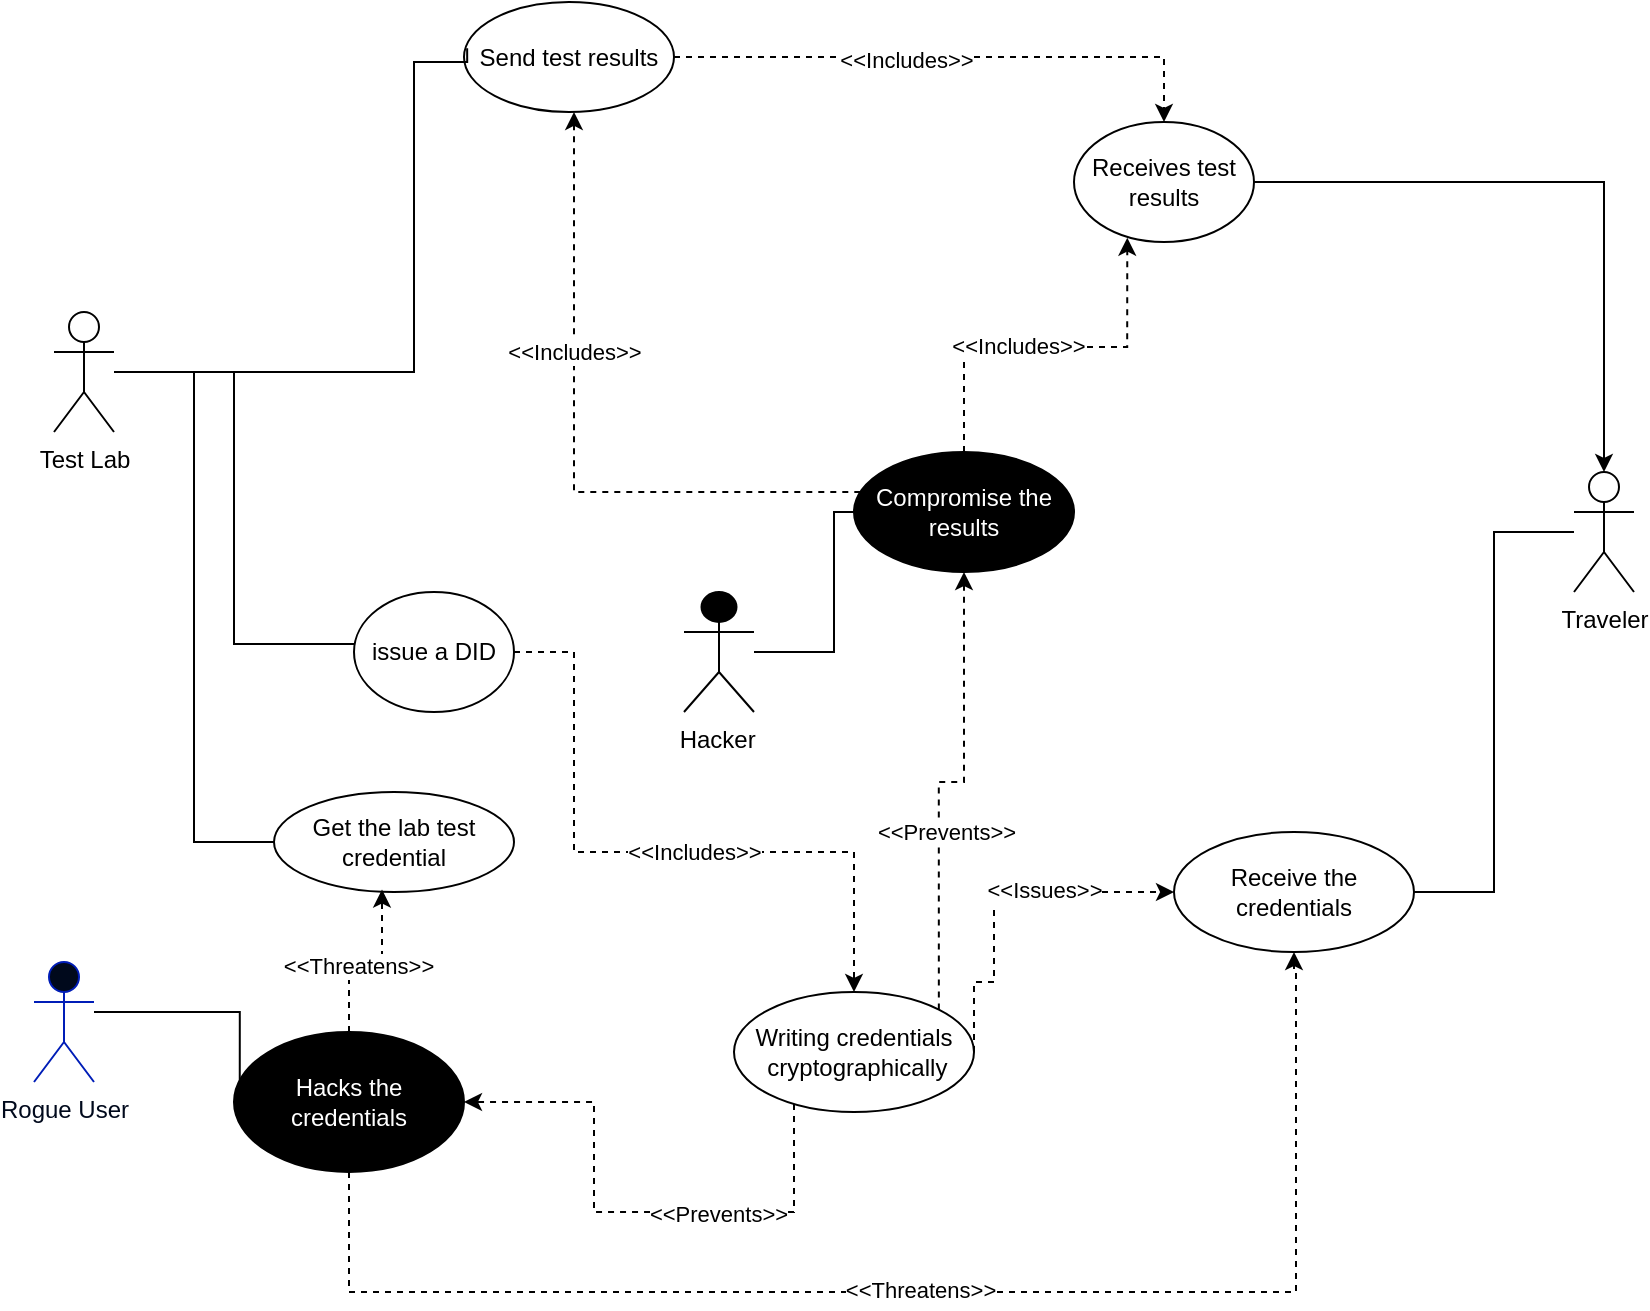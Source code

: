 <mxfile version="21.8.0" type="github">
  <diagram name="Page-1" id="hHoQwFloUAMHd9b8XSfH">
    <mxGraphModel dx="785" dy="1573" grid="1" gridSize="10" guides="1" tooltips="1" connect="1" arrows="1" fold="1" page="1" pageScale="1" pageWidth="850" pageHeight="1100" math="0" shadow="0">
      <root>
        <mxCell id="0" />
        <mxCell id="1" parent="0" />
        <mxCell id="bgF9OY12VIYj5gz-CZeS-50" style="edgeStyle=orthogonalEdgeStyle;rounded=0;orthogonalLoop=1;jettySize=auto;html=1;entryX=0;entryY=0.5;entryDx=0;entryDy=0;endArrow=none;endFill=0;" edge="1" parent="1" source="bgF9OY12VIYj5gz-CZeS-1" target="bgF9OY12VIYj5gz-CZeS-15">
          <mxGeometry relative="1" as="geometry" />
        </mxCell>
        <mxCell id="bgF9OY12VIYj5gz-CZeS-1" value="Test Lab" style="shape=umlActor;verticalLabelPosition=bottom;verticalAlign=top;html=1;outlineConnect=0;" vertex="1" parent="1">
          <mxGeometry x="80" y="-60" width="30" height="60" as="geometry" />
        </mxCell>
        <mxCell id="bgF9OY12VIYj5gz-CZeS-3" value="issue a DID" style="ellipse;whiteSpace=wrap;html=1;" vertex="1" parent="1">
          <mxGeometry x="230" y="80" width="80" height="60" as="geometry" />
        </mxCell>
        <mxCell id="bgF9OY12VIYj5gz-CZeS-47" style="edgeStyle=orthogonalEdgeStyle;rounded=0;orthogonalLoop=1;jettySize=auto;html=1;entryX=1;entryY=0.5;entryDx=0;entryDy=0;endArrow=none;endFill=0;" edge="1" parent="1" source="bgF9OY12VIYj5gz-CZeS-6" target="bgF9OY12VIYj5gz-CZeS-46">
          <mxGeometry relative="1" as="geometry" />
        </mxCell>
        <object label="Traveler" id="bgF9OY12VIYj5gz-CZeS-6">
          <mxCell style="shape=umlActor;verticalLabelPosition=bottom;verticalAlign=top;html=1;outlineConnect=0;" vertex="1" parent="1">
            <mxGeometry x="840" y="20" width="30" height="60" as="geometry" />
          </mxCell>
        </object>
        <mxCell id="bgF9OY12VIYj5gz-CZeS-39" style="edgeStyle=orthogonalEdgeStyle;rounded=0;orthogonalLoop=1;jettySize=auto;html=1;dashed=1;entryX=1;entryY=0.5;entryDx=0;entryDy=0;" edge="1" parent="1" source="bgF9OY12VIYj5gz-CZeS-14" target="bgF9OY12VIYj5gz-CZeS-28">
          <mxGeometry relative="1" as="geometry">
            <mxPoint x="340" y="290" as="targetPoint" />
            <Array as="points">
              <mxPoint x="450" y="390" />
              <mxPoint x="350" y="390" />
              <mxPoint x="350" y="335" />
            </Array>
          </mxGeometry>
        </mxCell>
        <mxCell id="bgF9OY12VIYj5gz-CZeS-40" value="&amp;lt;&amp;lt;Prevents&amp;gt;&amp;gt;" style="edgeLabel;html=1;align=center;verticalAlign=middle;resizable=0;points=[];" vertex="1" connectable="0" parent="bgF9OY12VIYj5gz-CZeS-39">
          <mxGeometry x="-0.33" y="1" relative="1" as="geometry">
            <mxPoint as="offset" />
          </mxGeometry>
        </mxCell>
        <mxCell id="bgF9OY12VIYj5gz-CZeS-51" style="edgeStyle=orthogonalEdgeStyle;rounded=0;orthogonalLoop=1;jettySize=auto;html=1;dashed=1;exitX=1;exitY=0.5;exitDx=0;exitDy=0;entryX=0;entryY=0.5;entryDx=0;entryDy=0;" edge="1" parent="1" source="bgF9OY12VIYj5gz-CZeS-14" target="bgF9OY12VIYj5gz-CZeS-46">
          <mxGeometry relative="1" as="geometry">
            <mxPoint x="630" y="230" as="targetPoint" />
            <Array as="points">
              <mxPoint x="550" y="275" />
              <mxPoint x="550" y="230" />
            </Array>
          </mxGeometry>
        </mxCell>
        <mxCell id="bgF9OY12VIYj5gz-CZeS-52" value="&amp;lt;&amp;lt;Issues&amp;gt;&amp;gt;" style="edgeLabel;html=1;align=center;verticalAlign=middle;resizable=0;points=[];" vertex="1" connectable="0" parent="bgF9OY12VIYj5gz-CZeS-51">
          <mxGeometry x="0.28" y="1" relative="1" as="geometry">
            <mxPoint as="offset" />
          </mxGeometry>
        </mxCell>
        <mxCell id="bgF9OY12VIYj5gz-CZeS-81" style="edgeStyle=orthogonalEdgeStyle;rounded=0;orthogonalLoop=1;jettySize=auto;html=1;exitX=1;exitY=0;exitDx=0;exitDy=0;entryX=0.5;entryY=1;entryDx=0;entryDy=0;dashed=1;" edge="1" parent="1" source="bgF9OY12VIYj5gz-CZeS-14" target="bgF9OY12VIYj5gz-CZeS-74">
          <mxGeometry relative="1" as="geometry" />
        </mxCell>
        <mxCell id="bgF9OY12VIYj5gz-CZeS-82" value="&amp;lt;&amp;lt;Prevents&amp;gt;&amp;gt;" style="edgeLabel;html=1;align=center;verticalAlign=middle;resizable=0;points=[];" vertex="1" connectable="0" parent="bgF9OY12VIYj5gz-CZeS-81">
          <mxGeometry x="-0.12" y="-3" relative="1" as="geometry">
            <mxPoint y="13" as="offset" />
          </mxGeometry>
        </mxCell>
        <mxCell id="bgF9OY12VIYj5gz-CZeS-14" value="Writing credentials &amp;nbsp;cryptographically" style="ellipse;whiteSpace=wrap;html=1;" vertex="1" parent="1">
          <mxGeometry x="420" y="280" width="120" height="60" as="geometry" />
        </mxCell>
        <mxCell id="bgF9OY12VIYj5gz-CZeS-15" value="Get the lab test credential" style="ellipse;whiteSpace=wrap;html=1;" vertex="1" parent="1">
          <mxGeometry x="190" y="180" width="120" height="50" as="geometry" />
        </mxCell>
        <mxCell id="bgF9OY12VIYj5gz-CZeS-17" value="Receives test results" style="ellipse;whiteSpace=wrap;html=1;" vertex="1" parent="1">
          <mxGeometry x="590" y="-155" width="90" height="60" as="geometry" />
        </mxCell>
        <mxCell id="bgF9OY12VIYj5gz-CZeS-22" value="&lt;font color=&quot;#00091c&quot;&gt;Rogue User&lt;/font&gt;" style="shape=umlActor;verticalLabelPosition=bottom;verticalAlign=top;html=1;outlineConnect=0;fillColor=#00091C;fontColor=#ffffff;strokeColor=#001db7;" vertex="1" parent="1">
          <mxGeometry x="70" y="265" width="30" height="60" as="geometry" />
        </mxCell>
        <mxCell id="bgF9OY12VIYj5gz-CZeS-24" value="" style="edgeStyle=orthogonalEdgeStyle;rounded=0;orthogonalLoop=1;jettySize=auto;html=1;entryX=0.025;entryY=0.425;entryDx=0;entryDy=0;entryPerimeter=0;endArrow=none;endFill=0;" edge="1" parent="1" source="bgF9OY12VIYj5gz-CZeS-22" target="bgF9OY12VIYj5gz-CZeS-28">
          <mxGeometry relative="1" as="geometry">
            <mxPoint x="260" y="460" as="targetPoint" />
            <Array as="points">
              <mxPoint x="140" y="290" />
              <mxPoint x="140" y="290" />
            </Array>
          </mxGeometry>
        </mxCell>
        <mxCell id="bgF9OY12VIYj5gz-CZeS-27" style="edgeStyle=orthogonalEdgeStyle;rounded=0;orthogonalLoop=1;jettySize=auto;html=1;entryX=0.5;entryY=0;entryDx=0;entryDy=0;dashed=1;exitX=1;exitY=0.5;exitDx=0;exitDy=0;" edge="1" parent="1" source="bgF9OY12VIYj5gz-CZeS-3" target="bgF9OY12VIYj5gz-CZeS-14">
          <mxGeometry relative="1" as="geometry">
            <Array as="points">
              <mxPoint x="340" y="110" />
              <mxPoint x="340" y="210" />
              <mxPoint x="480" y="210" />
            </Array>
          </mxGeometry>
        </mxCell>
        <mxCell id="bgF9OY12VIYj5gz-CZeS-36" value="&amp;lt;&amp;lt;Includes&amp;gt;&amp;gt;" style="edgeLabel;html=1;align=center;verticalAlign=middle;resizable=0;points=[];" vertex="1" connectable="0" parent="bgF9OY12VIYj5gz-CZeS-27">
          <mxGeometry x="-0.152" y="3" relative="1" as="geometry">
            <mxPoint x="46" y="3" as="offset" />
          </mxGeometry>
        </mxCell>
        <mxCell id="bgF9OY12VIYj5gz-CZeS-72" style="edgeStyle=orthogonalEdgeStyle;rounded=0;orthogonalLoop=1;jettySize=auto;html=1;entryX=0.5;entryY=1;entryDx=0;entryDy=0;dashed=1;" edge="1" parent="1" source="bgF9OY12VIYj5gz-CZeS-28" target="bgF9OY12VIYj5gz-CZeS-46">
          <mxGeometry relative="1" as="geometry">
            <mxPoint x="700" y="280" as="targetPoint" />
            <Array as="points">
              <mxPoint x="228" y="430" />
              <mxPoint x="701" y="430" />
              <mxPoint x="701" y="270" />
            </Array>
          </mxGeometry>
        </mxCell>
        <mxCell id="bgF9OY12VIYj5gz-CZeS-73" value="&amp;lt;&amp;lt;Threatens&amp;gt;&amp;gt;" style="edgeLabel;html=1;align=center;verticalAlign=middle;resizable=0;points=[];" vertex="1" connectable="0" parent="bgF9OY12VIYj5gz-CZeS-72">
          <mxGeometry x="-0.019" y="1" relative="1" as="geometry">
            <mxPoint as="offset" />
          </mxGeometry>
        </mxCell>
        <mxCell id="bgF9OY12VIYj5gz-CZeS-28" value="&lt;font color=&quot;#ffffff&quot;&gt;Hacks the credentials&lt;/font&gt;" style="ellipse;whiteSpace=wrap;html=1;fillColor=#000000;" vertex="1" parent="1">
          <mxGeometry x="170" y="300" width="115" height="70" as="geometry" />
        </mxCell>
        <mxCell id="bgF9OY12VIYj5gz-CZeS-29" style="edgeStyle=orthogonalEdgeStyle;rounded=0;orthogonalLoop=1;jettySize=auto;html=1;entryX=0.45;entryY=0.975;entryDx=0;entryDy=0;entryPerimeter=0;dashed=1;" edge="1" parent="1" source="bgF9OY12VIYj5gz-CZeS-28" target="bgF9OY12VIYj5gz-CZeS-15">
          <mxGeometry relative="1" as="geometry" />
        </mxCell>
        <mxCell id="bgF9OY12VIYj5gz-CZeS-31" value="&amp;lt;&amp;lt;Threatens&amp;gt;&amp;gt;" style="edgeLabel;html=1;align=center;verticalAlign=middle;resizable=0;points=[];" vertex="1" connectable="0" parent="bgF9OY12VIYj5gz-CZeS-29">
          <mxGeometry x="-0.134" y="-2" relative="1" as="geometry">
            <mxPoint x="1" as="offset" />
          </mxGeometry>
        </mxCell>
        <mxCell id="bgF9OY12VIYj5gz-CZeS-46" value="Receive the credentials" style="ellipse;whiteSpace=wrap;html=1;" vertex="1" parent="1">
          <mxGeometry x="640" y="200" width="120" height="60" as="geometry" />
        </mxCell>
        <mxCell id="bgF9OY12VIYj5gz-CZeS-59" style="edgeStyle=orthogonalEdgeStyle;rounded=0;orthogonalLoop=1;jettySize=auto;html=1;entryX=0;entryY=0.433;entryDx=0;entryDy=0;entryPerimeter=0;endArrow=none;endFill=0;" edge="1" parent="1" source="bgF9OY12VIYj5gz-CZeS-1" target="bgF9OY12VIYj5gz-CZeS-3">
          <mxGeometry relative="1" as="geometry" />
        </mxCell>
        <mxCell id="bgF9OY12VIYj5gz-CZeS-62" style="edgeStyle=orthogonalEdgeStyle;rounded=0;orthogonalLoop=1;jettySize=auto;html=1;exitX=1;exitY=0.5;exitDx=0;exitDy=0;dashed=1;" edge="1" parent="1" source="bgF9OY12VIYj5gz-CZeS-60" target="bgF9OY12VIYj5gz-CZeS-17">
          <mxGeometry relative="1" as="geometry" />
        </mxCell>
        <mxCell id="bgF9OY12VIYj5gz-CZeS-63" value="&amp;lt;&amp;lt;Includes&amp;gt;&amp;gt;" style="edgeLabel;html=1;align=center;verticalAlign=middle;resizable=0;points=[];" vertex="1" connectable="0" parent="bgF9OY12VIYj5gz-CZeS-62">
          <mxGeometry x="-0.167" y="-1" relative="1" as="geometry">
            <mxPoint as="offset" />
          </mxGeometry>
        </mxCell>
        <mxCell id="bgF9OY12VIYj5gz-CZeS-60" value="Send test results" style="ellipse;whiteSpace=wrap;html=1;" vertex="1" parent="1">
          <mxGeometry x="285" y="-215" width="105" height="55" as="geometry" />
        </mxCell>
        <mxCell id="bgF9OY12VIYj5gz-CZeS-61" style="edgeStyle=orthogonalEdgeStyle;rounded=0;orthogonalLoop=1;jettySize=auto;html=1;entryX=0.015;entryY=0.421;entryDx=0;entryDy=0;entryPerimeter=0;endArrow=none;endFill=0;" edge="1" parent="1" source="bgF9OY12VIYj5gz-CZeS-1" target="bgF9OY12VIYj5gz-CZeS-60">
          <mxGeometry relative="1" as="geometry">
            <Array as="points">
              <mxPoint x="260" y="-30" />
              <mxPoint x="260" y="-185" />
            </Array>
          </mxGeometry>
        </mxCell>
        <mxCell id="bgF9OY12VIYj5gz-CZeS-75" style="edgeStyle=orthogonalEdgeStyle;rounded=0;orthogonalLoop=1;jettySize=auto;html=1;entryX=0;entryY=0.5;entryDx=0;entryDy=0;endArrow=none;endFill=0;" edge="1" parent="1" source="bgF9OY12VIYj5gz-CZeS-64" target="bgF9OY12VIYj5gz-CZeS-74">
          <mxGeometry relative="1" as="geometry">
            <Array as="points">
              <mxPoint x="470" y="110" />
              <mxPoint x="470" y="40" />
            </Array>
          </mxGeometry>
        </mxCell>
        <mxCell id="bgF9OY12VIYj5gz-CZeS-64" value="Hacker&amp;nbsp;" style="shape=umlActor;verticalLabelPosition=bottom;verticalAlign=top;html=1;outlineConnect=0;fillColor=#000000;" vertex="1" parent="1">
          <mxGeometry x="395" y="80" width="35" height="60" as="geometry" />
        </mxCell>
        <mxCell id="bgF9OY12VIYj5gz-CZeS-70" style="edgeStyle=orthogonalEdgeStyle;rounded=0;orthogonalLoop=1;jettySize=auto;html=1;entryX=0.5;entryY=0;entryDx=0;entryDy=0;entryPerimeter=0;" edge="1" parent="1" source="bgF9OY12VIYj5gz-CZeS-17" target="bgF9OY12VIYj5gz-CZeS-6">
          <mxGeometry relative="1" as="geometry" />
        </mxCell>
        <mxCell id="bgF9OY12VIYj5gz-CZeS-78" style="edgeStyle=orthogonalEdgeStyle;rounded=0;orthogonalLoop=1;jettySize=auto;html=1;dashed=1;" edge="1" parent="1" source="bgF9OY12VIYj5gz-CZeS-74" target="bgF9OY12VIYj5gz-CZeS-60">
          <mxGeometry relative="1" as="geometry">
            <Array as="points">
              <mxPoint x="340" y="30" />
            </Array>
          </mxGeometry>
        </mxCell>
        <mxCell id="bgF9OY12VIYj5gz-CZeS-79" value="&amp;lt;&amp;lt;Includes&amp;gt;&amp;gt;" style="edgeLabel;html=1;align=center;verticalAlign=middle;resizable=0;points=[];" vertex="1" connectable="0" parent="bgF9OY12VIYj5gz-CZeS-78">
          <mxGeometry x="0.282" relative="1" as="geometry">
            <mxPoint as="offset" />
          </mxGeometry>
        </mxCell>
        <mxCell id="bgF9OY12VIYj5gz-CZeS-74" value="&lt;font color=&quot;#ffffff&quot;&gt;Compromise the results&lt;/font&gt;" style="ellipse;whiteSpace=wrap;html=1;fillColor=#000000;" vertex="1" parent="1">
          <mxGeometry x="480" y="10" width="110" height="60" as="geometry" />
        </mxCell>
        <mxCell id="bgF9OY12VIYj5gz-CZeS-77" style="edgeStyle=orthogonalEdgeStyle;rounded=0;orthogonalLoop=1;jettySize=auto;html=1;entryX=0.296;entryY=0.964;entryDx=0;entryDy=0;entryPerimeter=0;dashed=1;" edge="1" parent="1" source="bgF9OY12VIYj5gz-CZeS-74" target="bgF9OY12VIYj5gz-CZeS-17">
          <mxGeometry relative="1" as="geometry" />
        </mxCell>
        <mxCell id="bgF9OY12VIYj5gz-CZeS-80" value="&amp;lt;&amp;lt;Includes&amp;gt;&amp;gt;" style="edgeLabel;html=1;align=center;verticalAlign=middle;resizable=0;points=[];" vertex="1" connectable="0" parent="bgF9OY12VIYj5gz-CZeS-77">
          <mxGeometry x="-0.161" y="1" relative="1" as="geometry">
            <mxPoint as="offset" />
          </mxGeometry>
        </mxCell>
      </root>
    </mxGraphModel>
  </diagram>
</mxfile>
